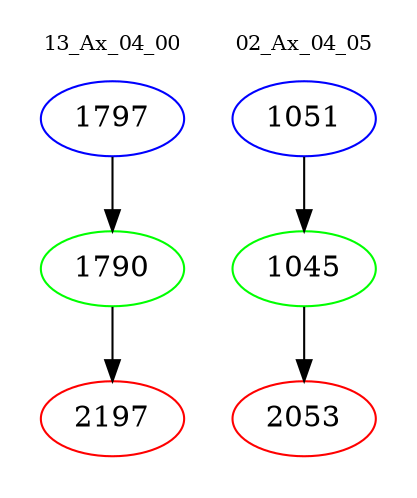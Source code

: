 digraph{
subgraph cluster_0 {
color = white
label = "13_Ax_04_00";
fontsize=10;
T0_1797 [label="1797", color="blue"]
T0_1797 -> T0_1790 [color="black"]
T0_1790 [label="1790", color="green"]
T0_1790 -> T0_2197 [color="black"]
T0_2197 [label="2197", color="red"]
}
subgraph cluster_1 {
color = white
label = "02_Ax_04_05";
fontsize=10;
T1_1051 [label="1051", color="blue"]
T1_1051 -> T1_1045 [color="black"]
T1_1045 [label="1045", color="green"]
T1_1045 -> T1_2053 [color="black"]
T1_2053 [label="2053", color="red"]
}
}
